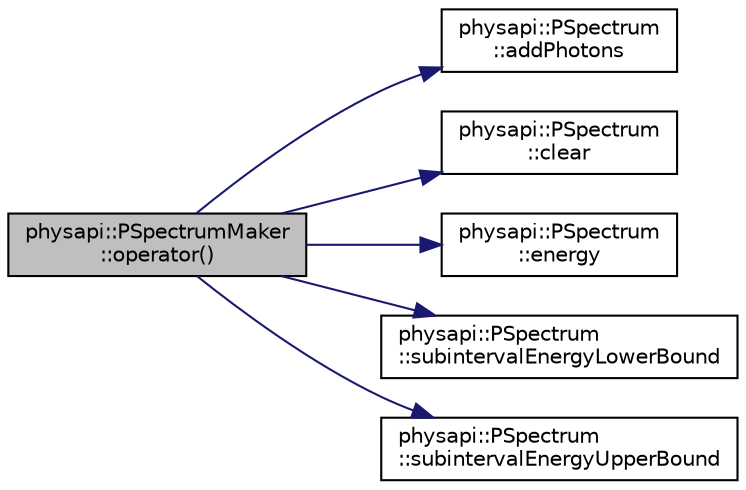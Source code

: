 digraph "physapi::PSpectrumMaker::operator()"
{
 // LATEX_PDF_SIZE
  edge [fontname="Helvetica",fontsize="10",labelfontname="Helvetica",labelfontsize="10"];
  node [fontname="Helvetica",fontsize="10",shape=record];
  rankdir="LR";
  Node1 [label="physapi::PSpectrumMaker\l::operator()",height=0.2,width=0.4,color="black", fillcolor="grey75", style="filled", fontcolor="black",tooltip="Make the spectrum."];
  Node1 -> Node2 [color="midnightblue",fontsize="10",style="solid",fontname="Helvetica"];
  Node2 [label="physapi::PSpectrum\l::addPhotons",height=0.2,width=0.4,color="black", fillcolor="white", style="filled",URL="$classphysapi_1_1_p_spectrum.html#abf71fae6eb9f01645786b442053e2840",tooltip="Add a number of photons to the given interval."];
  Node1 -> Node3 [color="midnightblue",fontsize="10",style="solid",fontname="Helvetica"];
  Node3 [label="physapi::PSpectrum\l::clear",height=0.2,width=0.4,color="black", fillcolor="white", style="filled",URL="$classphysapi_1_1_p_spectrum.html#ad873684b9b3c746b574a14158dd9ea4e",tooltip="Clear the spectrum."];
  Node1 -> Node4 [color="midnightblue",fontsize="10",style="solid",fontname="Helvetica"];
  Node4 [label="physapi::PSpectrum\l::energy",height=0.2,width=0.4,color="black", fillcolor="white", style="filled",URL="$classphysapi_1_1_p_spectrum.html#a205afc21bebfcfb19d55cec26e28e36a",tooltip="Get the energy of the corresponding interval."];
  Node1 -> Node5 [color="midnightblue",fontsize="10",style="solid",fontname="Helvetica"];
  Node5 [label="physapi::PSpectrum\l::subintervalEnergyLowerBound",height=0.2,width=0.4,color="black", fillcolor="white", style="filled",URL="$classphysapi_1_1_p_spectrum.html#a30b985140db42af89121754364922fe9",tooltip="Get the energy lower bound of the interval determined by the index."];
  Node1 -> Node6 [color="midnightblue",fontsize="10",style="solid",fontname="Helvetica"];
  Node6 [label="physapi::PSpectrum\l::subintervalEnergyUpperBound",height=0.2,width=0.4,color="black", fillcolor="white", style="filled",URL="$classphysapi_1_1_p_spectrum.html#ad4763641075f0e8f548cc87e6cab0a9e",tooltip="Get the energy upper bound of the interval determined by the index."];
}
